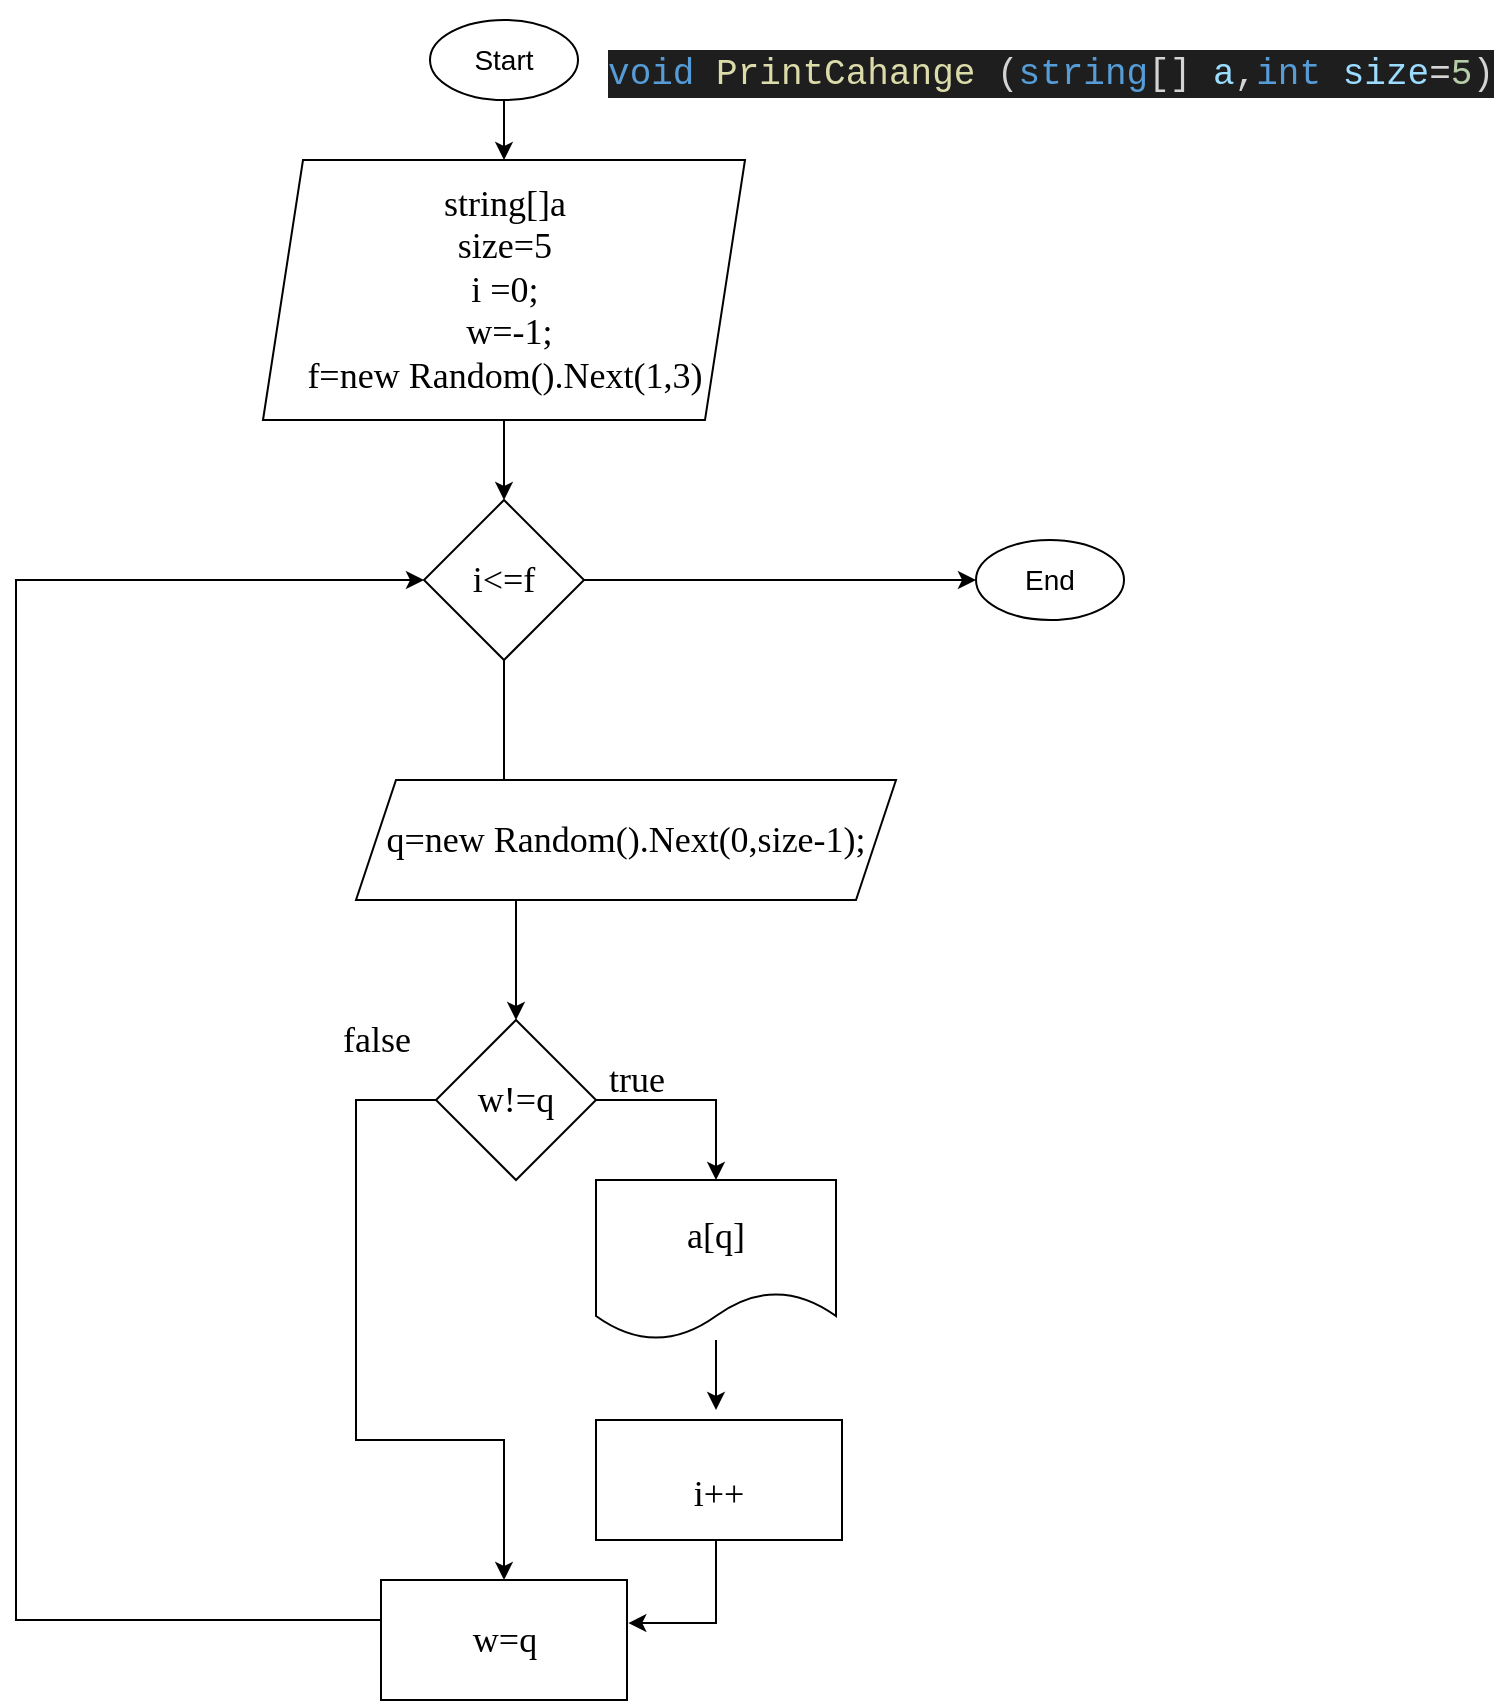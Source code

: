 <mxfile version="20.8.3" type="device"><diagram id="XoNudquBK3WlXjbSEPa-" name="Страница 1"><mxGraphModel dx="1187" dy="646" grid="1" gridSize="10" guides="1" tooltips="1" connect="1" arrows="1" fold="1" page="1" pageScale="1" pageWidth="827" pageHeight="1169" math="0" shadow="0"><root><mxCell id="0"/><mxCell id="1" parent="0"/><mxCell id="2yRn-d_7HebyjSptvdii-4" style="edgeStyle=orthogonalEdgeStyle;rounded=0;orthogonalLoop=1;jettySize=auto;html=1;entryX=0.5;entryY=0;entryDx=0;entryDy=0;fontFamily=Times New Roman;fontSize=18;" parent="1" source="2yRn-d_7HebyjSptvdii-2" edge="1"><mxGeometry relative="1" as="geometry"><mxPoint x="414" y="80" as="targetPoint"/></mxGeometry></mxCell><mxCell id="2yRn-d_7HebyjSptvdii-2" value="&lt;font style=&quot;font-size: 14px;&quot;&gt;Start&lt;/font&gt;" style="ellipse;whiteSpace=wrap;html=1;" parent="1" vertex="1"><mxGeometry x="377" y="10" width="74" height="40" as="geometry"/></mxCell><mxCell id="2yRn-d_7HebyjSptvdii-7" style="edgeStyle=orthogonalEdgeStyle;rounded=0;orthogonalLoop=1;jettySize=auto;html=1;entryX=0.5;entryY=0;entryDx=0;entryDy=0;fontFamily=Times New Roman;fontSize=18;" parent="1" source="2yRn-d_7HebyjSptvdii-5" target="2yRn-d_7HebyjSptvdii-6" edge="1"><mxGeometry relative="1" as="geometry"/></mxCell><mxCell id="2yRn-d_7HebyjSptvdii-5" value="string[]a&lt;br&gt;size=5&lt;br&gt;&lt;div&gt;i =0;&lt;/div&gt;&lt;div&gt;&amp;nbsp;w=-1;&lt;/div&gt;&lt;div&gt;f=new Random().Next(1,3)&lt;br&gt;&lt;/div&gt;" style="shape=parallelogram;perimeter=parallelogramPerimeter;whiteSpace=wrap;html=1;fixedSize=1;fontFamily=Times New Roman;fontSize=18;" parent="1" vertex="1"><mxGeometry x="293.5" y="80" width="241" height="130" as="geometry"/></mxCell><mxCell id="2yRn-d_7HebyjSptvdii-8" style="edgeStyle=orthogonalEdgeStyle;rounded=0;orthogonalLoop=1;jettySize=auto;html=1;fontFamily=Times New Roman;fontSize=18;entryX=0.5;entryY=0;entryDx=0;entryDy=0;exitX=0.5;exitY=1;exitDx=0;exitDy=0;" parent="1" source="2yRn-d_7HebyjSptvdii-6" target="2yRn-d_7HebyjSptvdii-9" edge="1"><mxGeometry relative="1" as="geometry"><mxPoint x="420" y="350" as="targetPoint"/><mxPoint x="354" y="350" as="sourcePoint"/></mxGeometry></mxCell><mxCell id="2yRn-d_7HebyjSptvdii-26" style="edgeStyle=orthogonalEdgeStyle;rounded=0;orthogonalLoop=1;jettySize=auto;html=1;fontFamily=Times New Roman;fontSize=18;" parent="1" source="2yRn-d_7HebyjSptvdii-6" edge="1"><mxGeometry relative="1" as="geometry"><mxPoint x="650" y="290" as="targetPoint"/></mxGeometry></mxCell><mxCell id="2yRn-d_7HebyjSptvdii-6" value="i&amp;lt;=f" style="rhombus;whiteSpace=wrap;html=1;fontFamily=Times New Roman;fontSize=18;" parent="1" vertex="1"><mxGeometry x="374" y="250" width="80" height="80" as="geometry"/></mxCell><mxCell id="2yRn-d_7HebyjSptvdii-10" style="edgeStyle=orthogonalEdgeStyle;rounded=0;orthogonalLoop=1;jettySize=auto;html=1;fontFamily=Times New Roman;fontSize=18;entryX=0.5;entryY=0;entryDx=0;entryDy=0;exitX=1;exitY=0.5;exitDx=0;exitDy=0;" parent="1" source="2yRn-d_7HebyjSptvdii-9" target="2yRn-d_7HebyjSptvdii-12" edge="1"><mxGeometry relative="1" as="geometry"><mxPoint x="520" y="550.0" as="targetPoint"/></mxGeometry></mxCell><mxCell id="2yRn-d_7HebyjSptvdii-24" style="edgeStyle=orthogonalEdgeStyle;rounded=0;orthogonalLoop=1;jettySize=auto;html=1;entryX=0.5;entryY=0;entryDx=0;entryDy=0;fontFamily=Times New Roman;fontSize=18;" parent="1" source="2yRn-d_7HebyjSptvdii-9" target="xUhH1ZtOOW7Wiu79pXY5-2" edge="1"><mxGeometry relative="1" as="geometry"><Array as="points"><mxPoint x="340" y="550"/><mxPoint x="340" y="720"/><mxPoint x="414" y="720"/></Array><mxPoint x="430" y="770" as="targetPoint"/></mxGeometry></mxCell><mxCell id="2yRn-d_7HebyjSptvdii-9" value="w!=q" style="rhombus;whiteSpace=wrap;html=1;fontFamily=Times New Roman;fontSize=18;" parent="1" vertex="1"><mxGeometry x="380" y="510" width="80" height="80" as="geometry"/></mxCell><mxCell id="2yRn-d_7HebyjSptvdii-14" style="edgeStyle=orthogonalEdgeStyle;rounded=0;orthogonalLoop=1;jettySize=auto;html=1;fontFamily=Times New Roman;fontSize=18;" parent="1" source="2yRn-d_7HebyjSptvdii-12" edge="1"><mxGeometry relative="1" as="geometry"><mxPoint x="520" y="705" as="targetPoint"/></mxGeometry></mxCell><mxCell id="2yRn-d_7HebyjSptvdii-12" value="a[q]" style="shape=document;whiteSpace=wrap;html=1;boundedLbl=1;fontFamily=Times New Roman;fontSize=18;" parent="1" vertex="1"><mxGeometry x="460" y="590" width="120" height="80" as="geometry"/></mxCell><mxCell id="2yRn-d_7HebyjSptvdii-25" style="edgeStyle=orthogonalEdgeStyle;rounded=0;orthogonalLoop=1;jettySize=auto;html=1;entryX=1;entryY=0.75;entryDx=0;entryDy=0;fontFamily=Times New Roman;fontSize=18;" parent="1" edge="1"><mxGeometry relative="1" as="geometry"><Array as="points"><mxPoint x="520" y="812"/></Array><mxPoint x="520" y="765" as="sourcePoint"/><mxPoint x="476.154" y="811.538" as="targetPoint"/></mxGeometry></mxCell><mxCell id="2yRn-d_7HebyjSptvdii-17" style="edgeStyle=orthogonalEdgeStyle;rounded=0;orthogonalLoop=1;jettySize=auto;html=1;entryX=0;entryY=0.5;entryDx=0;entryDy=0;fontFamily=Times New Roman;fontSize=18;exitX=0;exitY=0.5;exitDx=0;exitDy=0;" parent="1" source="xUhH1ZtOOW7Wiu79pXY5-2" target="2yRn-d_7HebyjSptvdii-6" edge="1"><mxGeometry relative="1" as="geometry"><mxPoint x="374" y="410" as="targetPoint"/><Array as="points"><mxPoint x="353" y="810"/><mxPoint x="170" y="810"/><mxPoint x="170" y="290"/></Array><mxPoint x="380" y="800" as="sourcePoint"/></mxGeometry></mxCell><mxCell id="2yRn-d_7HebyjSptvdii-19" value="q=new Random().Next(0,size-1);" style="shape=parallelogram;perimeter=parallelogramPerimeter;whiteSpace=wrap;html=1;fixedSize=1;fontFamily=Times New Roman;fontSize=18;" parent="1" vertex="1"><mxGeometry x="340" y="390" width="270" height="60" as="geometry"/></mxCell><mxCell id="2yRn-d_7HebyjSptvdii-21" value="true" style="text;html=1;align=center;verticalAlign=middle;resizable=0;points=[];autosize=1;strokeColor=none;fillColor=none;fontSize=18;fontFamily=Times New Roman;" parent="1" vertex="1"><mxGeometry x="455" y="520" width="50" height="40" as="geometry"/></mxCell><mxCell id="2yRn-d_7HebyjSptvdii-22" value="false" style="text;html=1;align=center;verticalAlign=middle;resizable=0;points=[];autosize=1;strokeColor=none;fillColor=none;fontSize=18;fontFamily=Times New Roman;" parent="1" vertex="1"><mxGeometry x="320" y="500" width="60" height="40" as="geometry"/></mxCell><mxCell id="2yRn-d_7HebyjSptvdii-27" value="&lt;font style=&quot;font-size: 14px;&quot;&gt;End&lt;/font&gt;" style="ellipse;whiteSpace=wrap;html=1;" parent="1" vertex="1"><mxGeometry x="650" y="270" width="74" height="40" as="geometry"/></mxCell><mxCell id="2yRn-d_7HebyjSptvdii-28" value="&#10;&lt;div style=&quot;color: rgb(212, 212, 212); background-color: rgb(30, 30, 30); font-family: Consolas, &amp;quot;Courier New&amp;quot;, monospace; font-weight: normal; font-size: 18px; line-height: 24px;&quot;&gt;&lt;div&gt;&lt;span style=&quot;color: #569cd6;&quot;&gt;void&lt;/span&gt;&lt;span style=&quot;color: #d4d4d4;&quot;&gt; &lt;/span&gt;&lt;span style=&quot;color: #dcdcaa;&quot;&gt;PrintCahange&lt;/span&gt;&lt;span style=&quot;color: #d4d4d4;&quot;&gt; (&lt;/span&gt;&lt;span style=&quot;color: #569cd6;&quot;&gt;string&lt;/span&gt;&lt;span style=&quot;color: #d4d4d4;&quot;&gt;[] &lt;/span&gt;&lt;span style=&quot;color: #9cdcfe;&quot;&gt;a&lt;/span&gt;&lt;span style=&quot;color: #d4d4d4;&quot;&gt;,&lt;/span&gt;&lt;span style=&quot;color: #569cd6;&quot;&gt;int&lt;/span&gt;&lt;span style=&quot;color: #d4d4d4;&quot;&gt; &lt;/span&gt;&lt;span style=&quot;color: #9cdcfe;&quot;&gt;size&lt;/span&gt;&lt;span style=&quot;color: #d4d4d4;&quot;&gt;=&lt;/span&gt;&lt;span style=&quot;color: #b5cea8;&quot;&gt;5&lt;/span&gt;&lt;span style=&quot;color: #d4d4d4;&quot;&gt;)&lt;/span&gt;&lt;/div&gt;&lt;/div&gt;&#10;&#10;" style="text;html=1;align=center;verticalAlign=middle;resizable=0;points=[];autosize=1;strokeColor=none;fillColor=none;fontSize=14;fontFamily=Times New Roman;" parent="1" vertex="1"><mxGeometry x="472" width="430" height="90" as="geometry"/></mxCell><mxCell id="xUhH1ZtOOW7Wiu79pXY5-1" value="&lt;br style=&quot;border-color: var(--border-color);&quot;&gt;&lt;span style=&quot;border-color: var(--border-color); font-family: &amp;quot;Times New Roman&amp;quot;; font-size: 18px;&quot;&gt;i++&lt;/span&gt;" style="rounded=0;whiteSpace=wrap;html=1;" vertex="1" parent="1"><mxGeometry x="460" y="710" width="123" height="60" as="geometry"/></mxCell><mxCell id="xUhH1ZtOOW7Wiu79pXY5-2" value="&lt;span style=&quot;font-family: &amp;quot;Times New Roman&amp;quot;; font-size: 18px;&quot;&gt;w=q&lt;/span&gt;" style="rounded=0;whiteSpace=wrap;html=1;" vertex="1" parent="1"><mxGeometry x="352.5" y="790" width="123" height="60" as="geometry"/></mxCell></root></mxGraphModel></diagram></mxfile>